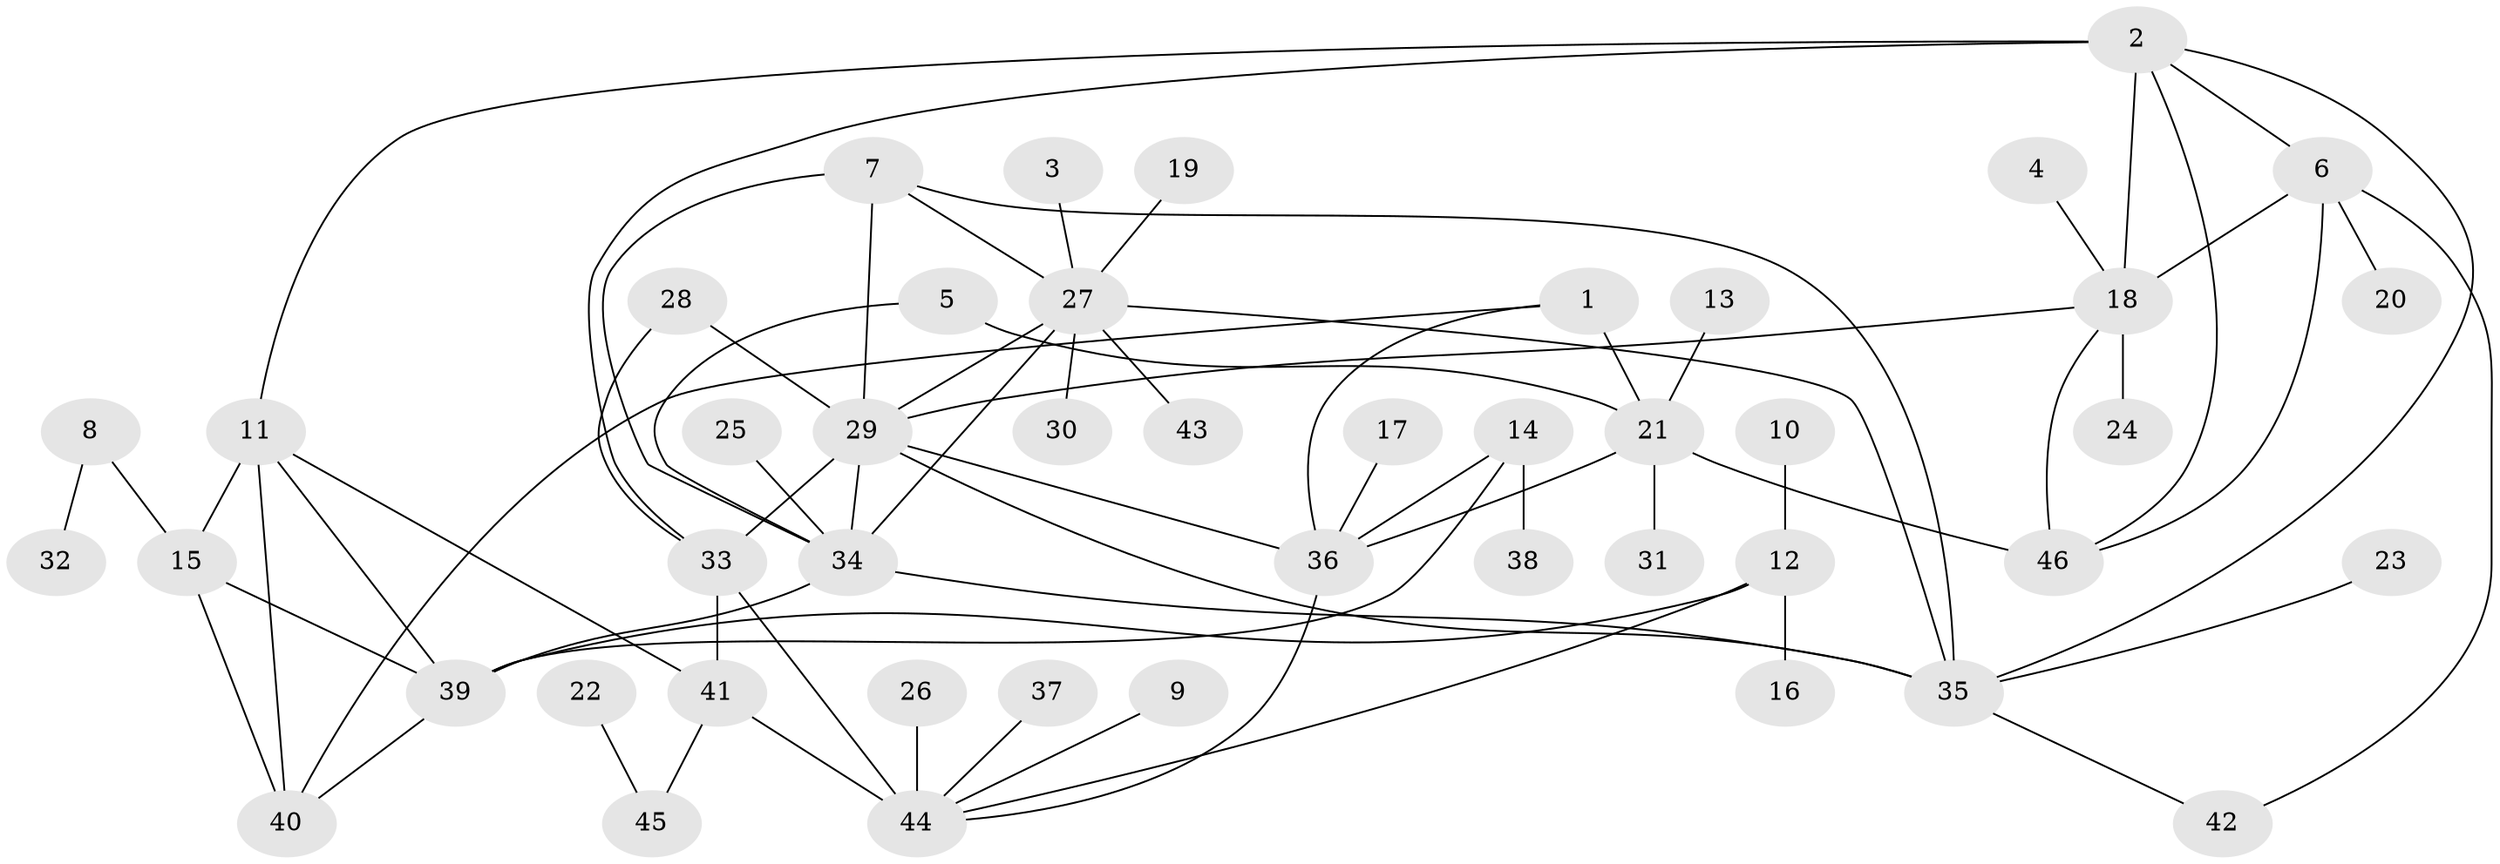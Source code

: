 // original degree distribution, {5: 0.04424778761061947, 4: 0.035398230088495575, 10: 0.05309734513274336, 8: 0.017699115044247787, 7: 0.061946902654867256, 9: 0.008849557522123894, 6: 0.017699115044247787, 11: 0.008849557522123894, 3: 0.05309734513274336, 2: 0.1504424778761062, 1: 0.5486725663716814}
// Generated by graph-tools (version 1.1) at 2025/37/03/04/25 23:37:44]
// undirected, 46 vertices, 71 edges
graph export_dot {
  node [color=gray90,style=filled];
  1;
  2;
  3;
  4;
  5;
  6;
  7;
  8;
  9;
  10;
  11;
  12;
  13;
  14;
  15;
  16;
  17;
  18;
  19;
  20;
  21;
  22;
  23;
  24;
  25;
  26;
  27;
  28;
  29;
  30;
  31;
  32;
  33;
  34;
  35;
  36;
  37;
  38;
  39;
  40;
  41;
  42;
  43;
  44;
  45;
  46;
  1 -- 21 [weight=3.0];
  1 -- 36 [weight=1.0];
  1 -- 40 [weight=1.0];
  2 -- 6 [weight=1.0];
  2 -- 11 [weight=1.0];
  2 -- 18 [weight=2.0];
  2 -- 33 [weight=1.0];
  2 -- 35 [weight=1.0];
  2 -- 46 [weight=1.0];
  3 -- 27 [weight=1.0];
  4 -- 18 [weight=1.0];
  5 -- 21 [weight=1.0];
  5 -- 34 [weight=1.0];
  6 -- 18 [weight=2.0];
  6 -- 20 [weight=1.0];
  6 -- 42 [weight=1.0];
  6 -- 46 [weight=1.0];
  7 -- 27 [weight=1.0];
  7 -- 29 [weight=1.0];
  7 -- 34 [weight=1.0];
  7 -- 35 [weight=1.0];
  8 -- 15 [weight=1.0];
  8 -- 32 [weight=1.0];
  9 -- 44 [weight=1.0];
  10 -- 12 [weight=1.0];
  11 -- 15 [weight=1.0];
  11 -- 39 [weight=1.0];
  11 -- 40 [weight=2.0];
  11 -- 41 [weight=2.0];
  12 -- 16 [weight=1.0];
  12 -- 39 [weight=1.0];
  12 -- 44 [weight=1.0];
  13 -- 21 [weight=1.0];
  14 -- 36 [weight=1.0];
  14 -- 38 [weight=1.0];
  14 -- 39 [weight=1.0];
  15 -- 39 [weight=1.0];
  15 -- 40 [weight=2.0];
  17 -- 36 [weight=1.0];
  18 -- 24 [weight=1.0];
  18 -- 29 [weight=1.0];
  18 -- 46 [weight=2.0];
  19 -- 27 [weight=1.0];
  21 -- 31 [weight=1.0];
  21 -- 36 [weight=3.0];
  21 -- 46 [weight=1.0];
  22 -- 45 [weight=1.0];
  23 -- 35 [weight=1.0];
  25 -- 34 [weight=1.0];
  26 -- 44 [weight=1.0];
  27 -- 29 [weight=1.0];
  27 -- 30 [weight=1.0];
  27 -- 34 [weight=1.0];
  27 -- 35 [weight=1.0];
  27 -- 43 [weight=1.0];
  28 -- 29 [weight=1.0];
  28 -- 33 [weight=1.0];
  29 -- 33 [weight=1.0];
  29 -- 34 [weight=1.0];
  29 -- 35 [weight=1.0];
  29 -- 36 [weight=1.0];
  33 -- 41 [weight=3.0];
  33 -- 44 [weight=3.0];
  34 -- 35 [weight=1.0];
  34 -- 39 [weight=1.0];
  35 -- 42 [weight=1.0];
  36 -- 44 [weight=1.0];
  37 -- 44 [weight=1.0];
  39 -- 40 [weight=2.0];
  41 -- 44 [weight=1.0];
  41 -- 45 [weight=1.0];
}
